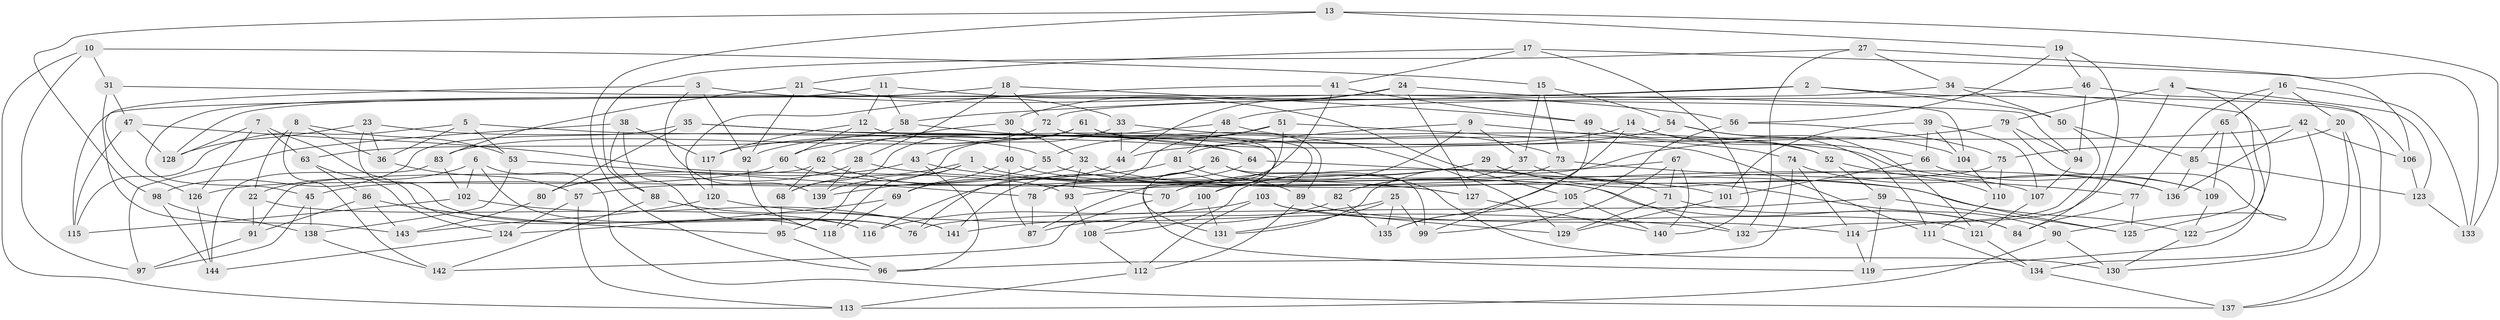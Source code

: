// Generated by graph-tools (version 1.1) at 2025/03/03/09/25 03:03:04]
// undirected, 144 vertices, 288 edges
graph export_dot {
graph [start="1"]
  node [color=gray90,style=filled];
  1;
  2;
  3;
  4;
  5;
  6;
  7;
  8;
  9;
  10;
  11;
  12;
  13;
  14;
  15;
  16;
  17;
  18;
  19;
  20;
  21;
  22;
  23;
  24;
  25;
  26;
  27;
  28;
  29;
  30;
  31;
  32;
  33;
  34;
  35;
  36;
  37;
  38;
  39;
  40;
  41;
  42;
  43;
  44;
  45;
  46;
  47;
  48;
  49;
  50;
  51;
  52;
  53;
  54;
  55;
  56;
  57;
  58;
  59;
  60;
  61;
  62;
  63;
  64;
  65;
  66;
  67;
  68;
  69;
  70;
  71;
  72;
  73;
  74;
  75;
  76;
  77;
  78;
  79;
  80;
  81;
  82;
  83;
  84;
  85;
  86;
  87;
  88;
  89;
  90;
  91;
  92;
  93;
  94;
  95;
  96;
  97;
  98;
  99;
  100;
  101;
  102;
  103;
  104;
  105;
  106;
  107;
  108;
  109;
  110;
  111;
  112;
  113;
  114;
  115;
  116;
  117;
  118;
  119;
  120;
  121;
  122;
  123;
  124;
  125;
  126;
  127;
  128;
  129;
  130;
  131;
  132;
  133;
  134;
  135;
  136;
  137;
  138;
  139;
  140;
  141;
  142;
  143;
  144;
  1 -- 118;
  1 -- 68;
  1 -- 84;
  1 -- 95;
  2 -- 50;
  2 -- 58;
  2 -- 115;
  2 -- 106;
  3 -- 139;
  3 -- 92;
  3 -- 126;
  3 -- 56;
  4 -- 79;
  4 -- 122;
  4 -- 123;
  4 -- 114;
  5 -- 64;
  5 -- 115;
  5 -- 36;
  5 -- 53;
  6 -- 22;
  6 -- 137;
  6 -- 76;
  6 -- 102;
  7 -- 116;
  7 -- 63;
  7 -- 128;
  7 -- 126;
  8 -- 36;
  8 -- 53;
  8 -- 142;
  8 -- 22;
  9 -- 37;
  9 -- 74;
  9 -- 70;
  9 -- 81;
  10 -- 31;
  10 -- 15;
  10 -- 97;
  10 -- 113;
  11 -- 45;
  11 -- 58;
  11 -- 12;
  11 -- 105;
  12 -- 117;
  12 -- 119;
  12 -- 60;
  13 -- 19;
  13 -- 98;
  13 -- 133;
  13 -- 96;
  14 -- 66;
  14 -- 117;
  14 -- 111;
  14 -- 135;
  15 -- 54;
  15 -- 73;
  15 -- 37;
  16 -- 20;
  16 -- 133;
  16 -- 65;
  16 -- 77;
  17 -- 21;
  17 -- 133;
  17 -- 140;
  17 -- 41;
  18 -- 28;
  18 -- 72;
  18 -- 49;
  18 -- 128;
  19 -- 84;
  19 -- 56;
  19 -- 46;
  20 -- 137;
  20 -- 75;
  20 -- 130;
  21 -- 83;
  21 -- 33;
  21 -- 92;
  22 -- 91;
  22 -- 116;
  23 -- 36;
  23 -- 128;
  23 -- 76;
  23 -- 55;
  24 -- 127;
  24 -- 30;
  24 -- 104;
  24 -- 44;
  25 -- 99;
  25 -- 87;
  25 -- 135;
  25 -- 131;
  26 -- 99;
  26 -- 130;
  26 -- 141;
  26 -- 57;
  27 -- 132;
  27 -- 34;
  27 -- 106;
  27 -- 88;
  28 -- 80;
  28 -- 122;
  28 -- 139;
  29 -- 71;
  29 -- 70;
  29 -- 100;
  29 -- 125;
  30 -- 40;
  30 -- 32;
  30 -- 62;
  31 -- 94;
  31 -- 47;
  31 -- 143;
  32 -- 93;
  32 -- 136;
  32 -- 45;
  33 -- 44;
  33 -- 43;
  33 -- 52;
  34 -- 72;
  34 -- 119;
  34 -- 50;
  35 -- 98;
  35 -- 131;
  35 -- 64;
  35 -- 80;
  36 -- 57;
  37 -- 82;
  37 -- 90;
  38 -- 88;
  38 -- 97;
  38 -- 118;
  38 -- 117;
  39 -- 66;
  39 -- 107;
  39 -- 104;
  39 -- 101;
  40 -- 87;
  40 -- 132;
  40 -- 69;
  41 -- 49;
  41 -- 78;
  41 -- 120;
  42 -- 44;
  42 -- 134;
  42 -- 106;
  42 -- 136;
  43 -- 127;
  43 -- 96;
  43 -- 80;
  44 -- 69;
  45 -- 138;
  45 -- 97;
  46 -- 48;
  46 -- 137;
  46 -- 94;
  47 -- 115;
  47 -- 93;
  47 -- 128;
  48 -- 73;
  48 -- 139;
  48 -- 81;
  49 -- 52;
  49 -- 99;
  50 -- 85;
  50 -- 132;
  51 -- 111;
  51 -- 76;
  51 -- 87;
  51 -- 55;
  52 -- 59;
  52 -- 110;
  53 -- 78;
  53 -- 138;
  54 -- 121;
  54 -- 104;
  54 -- 60;
  55 -- 107;
  55 -- 139;
  56 -- 105;
  56 -- 75;
  57 -- 124;
  57 -- 113;
  58 -- 63;
  58 -- 129;
  59 -- 76;
  59 -- 125;
  59 -- 119;
  60 -- 126;
  60 -- 127;
  61 -- 89;
  61 -- 68;
  61 -- 109;
  61 -- 83;
  62 -- 68;
  62 -- 91;
  62 -- 70;
  63 -- 86;
  63 -- 124;
  64 -- 101;
  64 -- 78;
  65 -- 85;
  65 -- 109;
  65 -- 125;
  66 -- 109;
  66 -- 101;
  67 -- 140;
  67 -- 71;
  67 -- 99;
  67 -- 108;
  68 -- 95;
  69 -- 118;
  69 -- 124;
  70 -- 142;
  71 -- 84;
  71 -- 129;
  72 -- 100;
  72 -- 92;
  73 -- 77;
  73 -- 82;
  74 -- 136;
  74 -- 96;
  74 -- 114;
  75 -- 93;
  75 -- 110;
  77 -- 125;
  77 -- 84;
  78 -- 87;
  79 -- 90;
  79 -- 94;
  79 -- 131;
  80 -- 143;
  81 -- 89;
  81 -- 116;
  82 -- 141;
  82 -- 135;
  83 -- 144;
  83 -- 102;
  85 -- 136;
  85 -- 123;
  86 -- 91;
  86 -- 95;
  86 -- 143;
  88 -- 141;
  88 -- 142;
  89 -- 112;
  89 -- 114;
  90 -- 113;
  90 -- 130;
  91 -- 97;
  92 -- 118;
  93 -- 108;
  94 -- 107;
  95 -- 96;
  98 -- 138;
  98 -- 144;
  100 -- 131;
  100 -- 108;
  101 -- 129;
  102 -- 115;
  102 -- 141;
  103 -- 129;
  103 -- 121;
  103 -- 116;
  103 -- 112;
  104 -- 110;
  105 -- 140;
  105 -- 135;
  106 -- 123;
  107 -- 121;
  108 -- 112;
  109 -- 122;
  110 -- 111;
  111 -- 134;
  112 -- 113;
  114 -- 119;
  117 -- 120;
  120 -- 143;
  120 -- 132;
  121 -- 134;
  122 -- 130;
  123 -- 133;
  124 -- 144;
  126 -- 144;
  127 -- 140;
  134 -- 137;
  138 -- 142;
}
